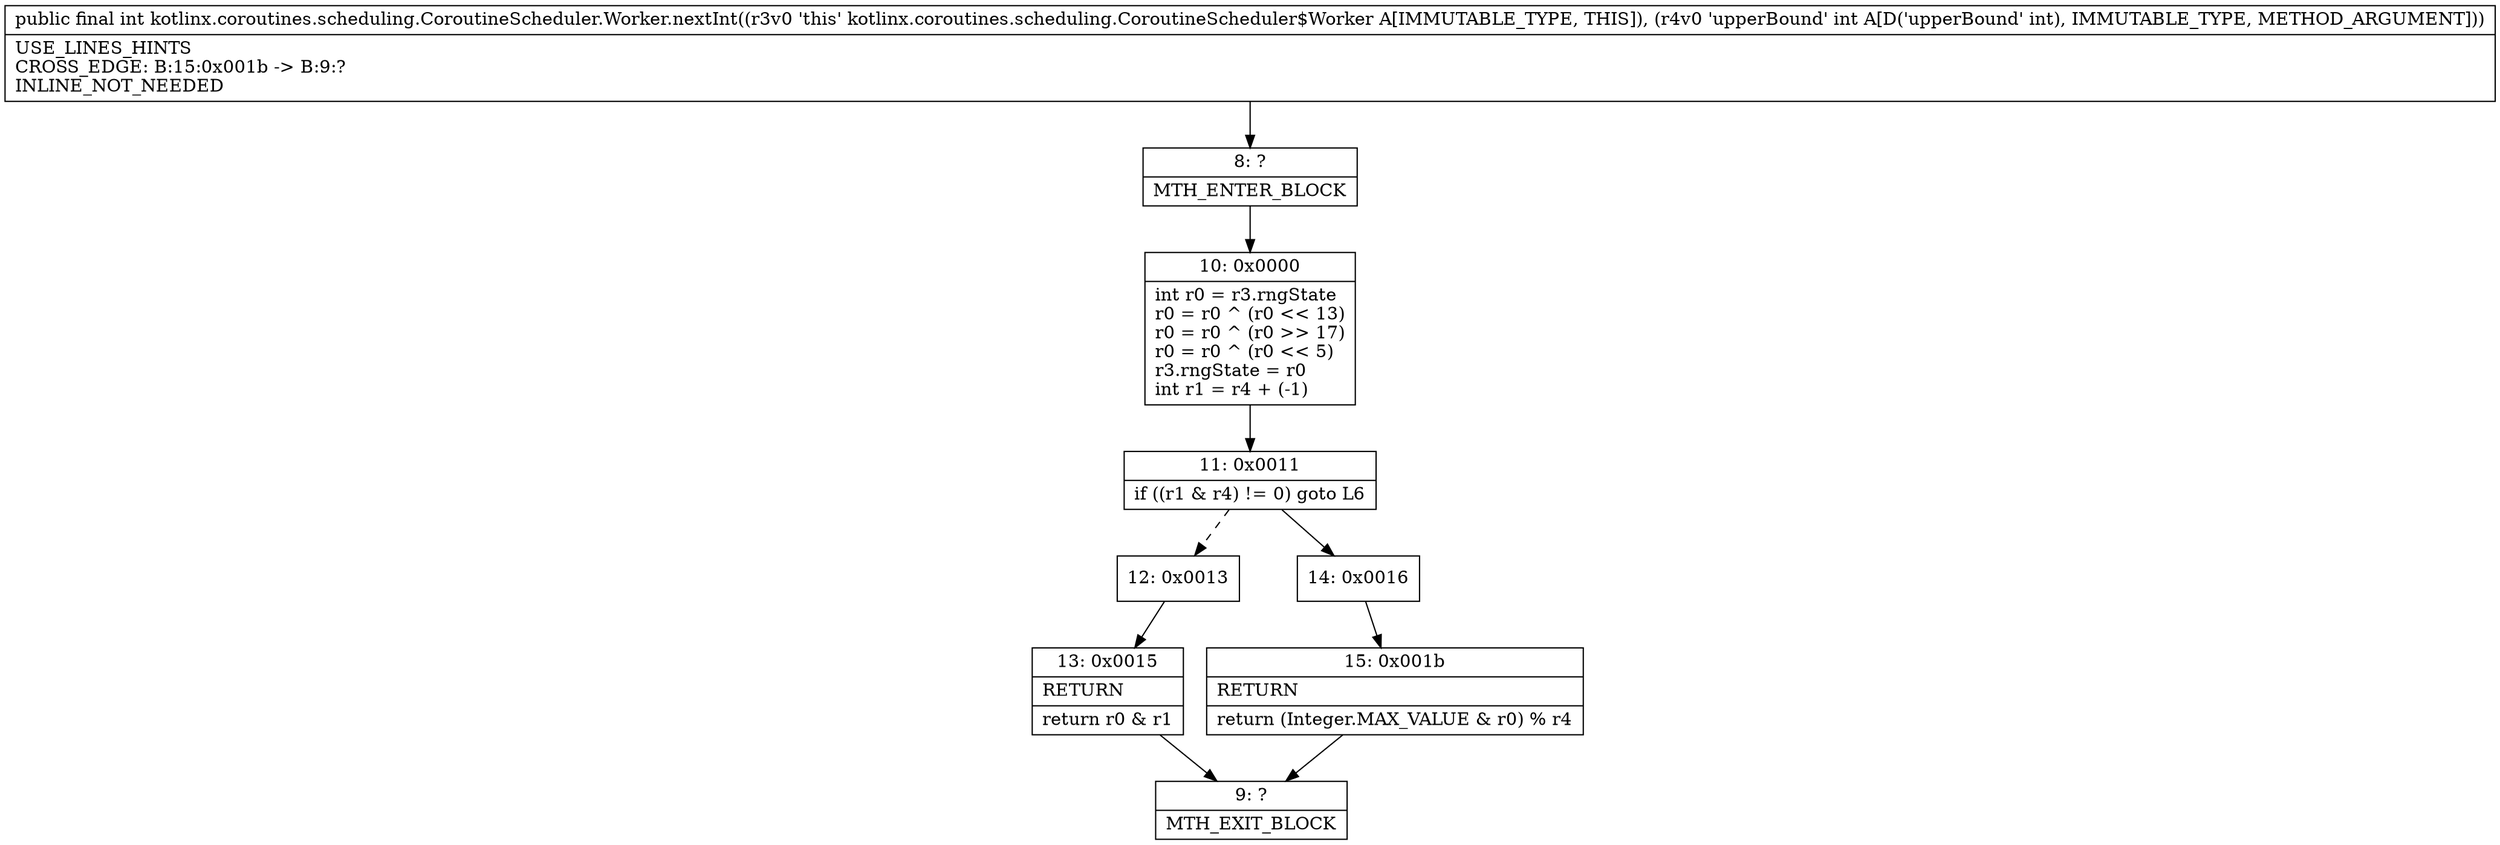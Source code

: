 digraph "CFG forkotlinx.coroutines.scheduling.CoroutineScheduler.Worker.nextInt(I)I" {
Node_8 [shape=record,label="{8\:\ ?|MTH_ENTER_BLOCK\l}"];
Node_10 [shape=record,label="{10\:\ 0x0000|int r0 = r3.rngState\lr0 = r0 ^ (r0 \<\< 13)\lr0 = r0 ^ (r0 \>\> 17)\lr0 = r0 ^ (r0 \<\< 5)\lr3.rngState = r0\lint r1 = r4 + (\-1)\l}"];
Node_11 [shape=record,label="{11\:\ 0x0011|if ((r1 & r4) != 0) goto L6\l}"];
Node_12 [shape=record,label="{12\:\ 0x0013}"];
Node_13 [shape=record,label="{13\:\ 0x0015|RETURN\l|return r0 & r1\l}"];
Node_9 [shape=record,label="{9\:\ ?|MTH_EXIT_BLOCK\l}"];
Node_14 [shape=record,label="{14\:\ 0x0016}"];
Node_15 [shape=record,label="{15\:\ 0x001b|RETURN\l|return (Integer.MAX_VALUE & r0) % r4\l}"];
MethodNode[shape=record,label="{public final int kotlinx.coroutines.scheduling.CoroutineScheduler.Worker.nextInt((r3v0 'this' kotlinx.coroutines.scheduling.CoroutineScheduler$Worker A[IMMUTABLE_TYPE, THIS]), (r4v0 'upperBound' int A[D('upperBound' int), IMMUTABLE_TYPE, METHOD_ARGUMENT]))  | USE_LINES_HINTS\lCROSS_EDGE: B:15:0x001b \-\> B:9:?\lINLINE_NOT_NEEDED\l}"];
MethodNode -> Node_8;Node_8 -> Node_10;
Node_10 -> Node_11;
Node_11 -> Node_12[style=dashed];
Node_11 -> Node_14;
Node_12 -> Node_13;
Node_13 -> Node_9;
Node_14 -> Node_15;
Node_15 -> Node_9;
}

